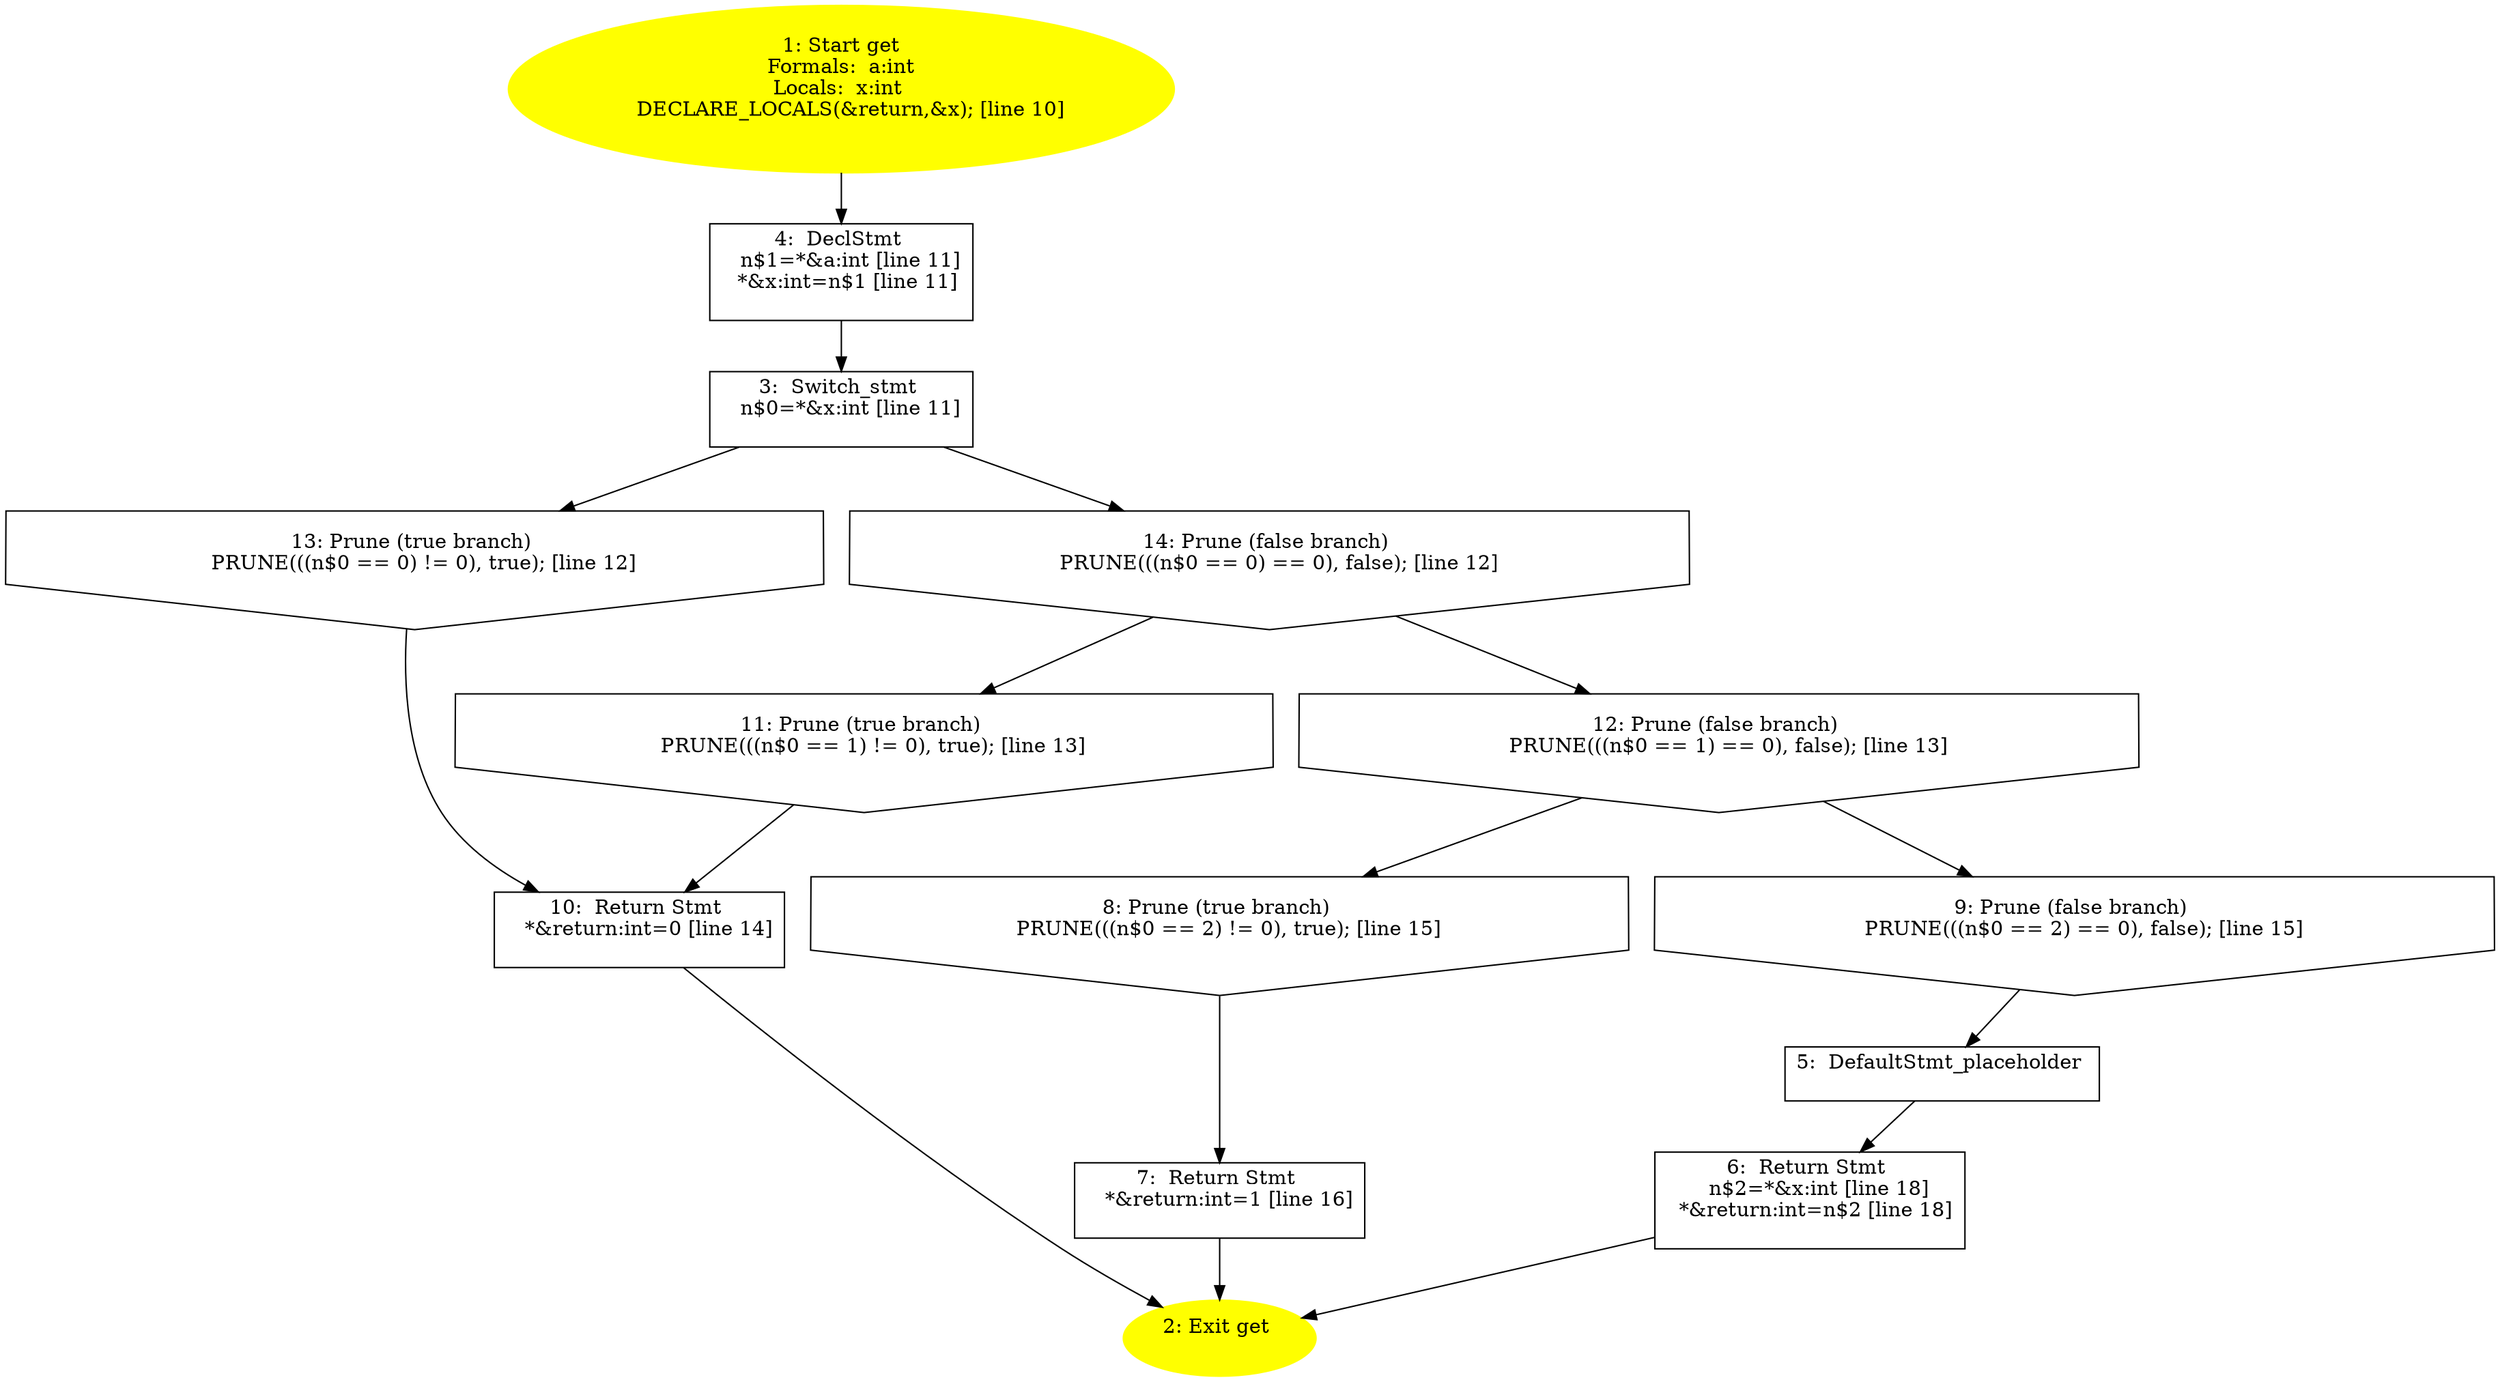 /* @generated */
digraph iCFG {
"get{d41d8cd98f00b204e9800998ecf8427e_Z3geti}.8cd0af0488b8cbd5cb98cee6e58d9997_1" [label="1: Start get\nFormals:  a:int\nLocals:  x:int \n   DECLARE_LOCALS(&return,&x); [line 10]\n " color=yellow style=filled]
	

	 "get{d41d8cd98f00b204e9800998ecf8427e_Z3geti}.8cd0af0488b8cbd5cb98cee6e58d9997_1" -> "get{d41d8cd98f00b204e9800998ecf8427e_Z3geti}.8cd0af0488b8cbd5cb98cee6e58d9997_4" ;
"get{d41d8cd98f00b204e9800998ecf8427e_Z3geti}.8cd0af0488b8cbd5cb98cee6e58d9997_2" [label="2: Exit get \n  " color=yellow style=filled]
	

"get{d41d8cd98f00b204e9800998ecf8427e_Z3geti}.8cd0af0488b8cbd5cb98cee6e58d9997_3" [label="3:  Switch_stmt \n   n$0=*&x:int [line 11]\n " shape="box"]
	

	 "get{d41d8cd98f00b204e9800998ecf8427e_Z3geti}.8cd0af0488b8cbd5cb98cee6e58d9997_3" -> "get{d41d8cd98f00b204e9800998ecf8427e_Z3geti}.8cd0af0488b8cbd5cb98cee6e58d9997_13" ;
	 "get{d41d8cd98f00b204e9800998ecf8427e_Z3geti}.8cd0af0488b8cbd5cb98cee6e58d9997_3" -> "get{d41d8cd98f00b204e9800998ecf8427e_Z3geti}.8cd0af0488b8cbd5cb98cee6e58d9997_14" ;
"get{d41d8cd98f00b204e9800998ecf8427e_Z3geti}.8cd0af0488b8cbd5cb98cee6e58d9997_4" [label="4:  DeclStmt \n   n$1=*&a:int [line 11]\n  *&x:int=n$1 [line 11]\n " shape="box"]
	

	 "get{d41d8cd98f00b204e9800998ecf8427e_Z3geti}.8cd0af0488b8cbd5cb98cee6e58d9997_4" -> "get{d41d8cd98f00b204e9800998ecf8427e_Z3geti}.8cd0af0488b8cbd5cb98cee6e58d9997_3" ;
"get{d41d8cd98f00b204e9800998ecf8427e_Z3geti}.8cd0af0488b8cbd5cb98cee6e58d9997_5" [label="5:  DefaultStmt_placeholder \n  " shape="box"]
	

	 "get{d41d8cd98f00b204e9800998ecf8427e_Z3geti}.8cd0af0488b8cbd5cb98cee6e58d9997_5" -> "get{d41d8cd98f00b204e9800998ecf8427e_Z3geti}.8cd0af0488b8cbd5cb98cee6e58d9997_6" ;
"get{d41d8cd98f00b204e9800998ecf8427e_Z3geti}.8cd0af0488b8cbd5cb98cee6e58d9997_6" [label="6:  Return Stmt \n   n$2=*&x:int [line 18]\n  *&return:int=n$2 [line 18]\n " shape="box"]
	

	 "get{d41d8cd98f00b204e9800998ecf8427e_Z3geti}.8cd0af0488b8cbd5cb98cee6e58d9997_6" -> "get{d41d8cd98f00b204e9800998ecf8427e_Z3geti}.8cd0af0488b8cbd5cb98cee6e58d9997_2" ;
"get{d41d8cd98f00b204e9800998ecf8427e_Z3geti}.8cd0af0488b8cbd5cb98cee6e58d9997_7" [label="7:  Return Stmt \n   *&return:int=1 [line 16]\n " shape="box"]
	

	 "get{d41d8cd98f00b204e9800998ecf8427e_Z3geti}.8cd0af0488b8cbd5cb98cee6e58d9997_7" -> "get{d41d8cd98f00b204e9800998ecf8427e_Z3geti}.8cd0af0488b8cbd5cb98cee6e58d9997_2" ;
"get{d41d8cd98f00b204e9800998ecf8427e_Z3geti}.8cd0af0488b8cbd5cb98cee6e58d9997_8" [label="8: Prune (true branch) \n   PRUNE(((n$0 == 2) != 0), true); [line 15]\n " shape="invhouse"]
	

	 "get{d41d8cd98f00b204e9800998ecf8427e_Z3geti}.8cd0af0488b8cbd5cb98cee6e58d9997_8" -> "get{d41d8cd98f00b204e9800998ecf8427e_Z3geti}.8cd0af0488b8cbd5cb98cee6e58d9997_7" ;
"get{d41d8cd98f00b204e9800998ecf8427e_Z3geti}.8cd0af0488b8cbd5cb98cee6e58d9997_9" [label="9: Prune (false branch) \n   PRUNE(((n$0 == 2) == 0), false); [line 15]\n " shape="invhouse"]
	

	 "get{d41d8cd98f00b204e9800998ecf8427e_Z3geti}.8cd0af0488b8cbd5cb98cee6e58d9997_9" -> "get{d41d8cd98f00b204e9800998ecf8427e_Z3geti}.8cd0af0488b8cbd5cb98cee6e58d9997_5" ;
"get{d41d8cd98f00b204e9800998ecf8427e_Z3geti}.8cd0af0488b8cbd5cb98cee6e58d9997_10" [label="10:  Return Stmt \n   *&return:int=0 [line 14]\n " shape="box"]
	

	 "get{d41d8cd98f00b204e9800998ecf8427e_Z3geti}.8cd0af0488b8cbd5cb98cee6e58d9997_10" -> "get{d41d8cd98f00b204e9800998ecf8427e_Z3geti}.8cd0af0488b8cbd5cb98cee6e58d9997_2" ;
"get{d41d8cd98f00b204e9800998ecf8427e_Z3geti}.8cd0af0488b8cbd5cb98cee6e58d9997_11" [label="11: Prune (true branch) \n   PRUNE(((n$0 == 1) != 0), true); [line 13]\n " shape="invhouse"]
	

	 "get{d41d8cd98f00b204e9800998ecf8427e_Z3geti}.8cd0af0488b8cbd5cb98cee6e58d9997_11" -> "get{d41d8cd98f00b204e9800998ecf8427e_Z3geti}.8cd0af0488b8cbd5cb98cee6e58d9997_10" ;
"get{d41d8cd98f00b204e9800998ecf8427e_Z3geti}.8cd0af0488b8cbd5cb98cee6e58d9997_12" [label="12: Prune (false branch) \n   PRUNE(((n$0 == 1) == 0), false); [line 13]\n " shape="invhouse"]
	

	 "get{d41d8cd98f00b204e9800998ecf8427e_Z3geti}.8cd0af0488b8cbd5cb98cee6e58d9997_12" -> "get{d41d8cd98f00b204e9800998ecf8427e_Z3geti}.8cd0af0488b8cbd5cb98cee6e58d9997_8" ;
	 "get{d41d8cd98f00b204e9800998ecf8427e_Z3geti}.8cd0af0488b8cbd5cb98cee6e58d9997_12" -> "get{d41d8cd98f00b204e9800998ecf8427e_Z3geti}.8cd0af0488b8cbd5cb98cee6e58d9997_9" ;
"get{d41d8cd98f00b204e9800998ecf8427e_Z3geti}.8cd0af0488b8cbd5cb98cee6e58d9997_13" [label="13: Prune (true branch) \n   PRUNE(((n$0 == 0) != 0), true); [line 12]\n " shape="invhouse"]
	

	 "get{d41d8cd98f00b204e9800998ecf8427e_Z3geti}.8cd0af0488b8cbd5cb98cee6e58d9997_13" -> "get{d41d8cd98f00b204e9800998ecf8427e_Z3geti}.8cd0af0488b8cbd5cb98cee6e58d9997_10" ;
"get{d41d8cd98f00b204e9800998ecf8427e_Z3geti}.8cd0af0488b8cbd5cb98cee6e58d9997_14" [label="14: Prune (false branch) \n   PRUNE(((n$0 == 0) == 0), false); [line 12]\n " shape="invhouse"]
	

	 "get{d41d8cd98f00b204e9800998ecf8427e_Z3geti}.8cd0af0488b8cbd5cb98cee6e58d9997_14" -> "get{d41d8cd98f00b204e9800998ecf8427e_Z3geti}.8cd0af0488b8cbd5cb98cee6e58d9997_11" ;
	 "get{d41d8cd98f00b204e9800998ecf8427e_Z3geti}.8cd0af0488b8cbd5cb98cee6e58d9997_14" -> "get{d41d8cd98f00b204e9800998ecf8427e_Z3geti}.8cd0af0488b8cbd5cb98cee6e58d9997_12" ;
}
